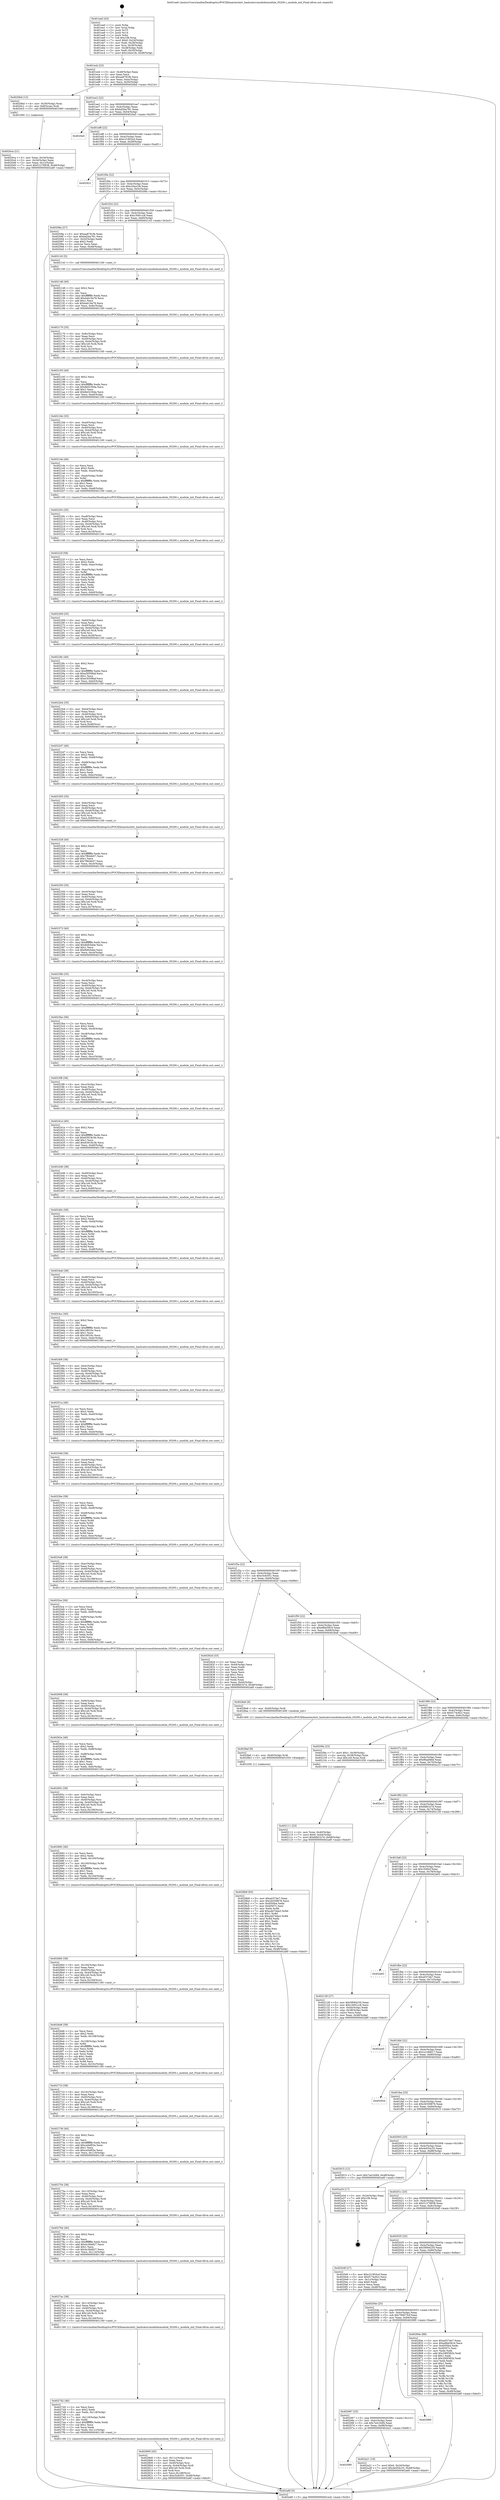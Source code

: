 digraph "0x401ea0" {
  label = "0x401ea0 (/mnt/c/Users/mathe/Desktop/tcc/POCII/binaries/extr_hashcatsrcmodulesmodule_05200.c_module_init_Final-ollvm.out::main(0))"
  labelloc = "t"
  node[shape=record]

  Entry [label="",width=0.3,height=0.3,shape=circle,fillcolor=black,style=filled]
  "0x401ecb" [label="{
     0x401ecb [23]\l
     | [instrs]\l
     &nbsp;&nbsp;0x401ecb \<+3\>: mov -0x48(%rbp),%eax\l
     &nbsp;&nbsp;0x401ece \<+2\>: mov %eax,%ecx\l
     &nbsp;&nbsp;0x401ed0 \<+6\>: sub $0xaa8781fb,%ecx\l
     &nbsp;&nbsp;0x401ed6 \<+3\>: mov %eax,-0x4c(%rbp)\l
     &nbsp;&nbsp;0x401ed9 \<+3\>: mov %ecx,-0x50(%rbp)\l
     &nbsp;&nbsp;0x401edc \<+6\>: je 00000000004020bd \<main+0x21d\>\l
  }"]
  "0x4020bd" [label="{
     0x4020bd [13]\l
     | [instrs]\l
     &nbsp;&nbsp;0x4020bd \<+4\>: mov -0x30(%rbp),%rax\l
     &nbsp;&nbsp;0x4020c1 \<+4\>: mov 0x8(%rax),%rdi\l
     &nbsp;&nbsp;0x4020c5 \<+5\>: call 0000000000401060 \<atoi@plt\>\l
     | [calls]\l
     &nbsp;&nbsp;0x401060 \{1\} (unknown)\l
  }"]
  "0x401ee2" [label="{
     0x401ee2 [22]\l
     | [instrs]\l
     &nbsp;&nbsp;0x401ee2 \<+5\>: jmp 0000000000401ee7 \<main+0x47\>\l
     &nbsp;&nbsp;0x401ee7 \<+3\>: mov -0x4c(%rbp),%eax\l
     &nbsp;&nbsp;0x401eea \<+5\>: sub $0xbd2ba781,%eax\l
     &nbsp;&nbsp;0x401eef \<+3\>: mov %eax,-0x54(%rbp)\l
     &nbsp;&nbsp;0x401ef2 \<+6\>: je 00000000004020a5 \<main+0x205\>\l
  }"]
  Exit [label="",width=0.3,height=0.3,shape=circle,fillcolor=black,style=filled,peripheries=2]
  "0x4020a5" [label="{
     0x4020a5\l
  }", style=dashed]
  "0x401ef8" [label="{
     0x401ef8 [22]\l
     | [instrs]\l
     &nbsp;&nbsp;0x401ef8 \<+5\>: jmp 0000000000401efd \<main+0x5d\>\l
     &nbsp;&nbsp;0x401efd \<+3\>: mov -0x4c(%rbp),%eax\l
     &nbsp;&nbsp;0x401f00 \<+5\>: sub $0xc21903cd,%eax\l
     &nbsp;&nbsp;0x401f05 \<+3\>: mov %eax,-0x58(%rbp)\l
     &nbsp;&nbsp;0x401f08 \<+6\>: je 0000000000402921 \<main+0xa81\>\l
  }"]
  "0x402080" [label="{
     0x402080\l
  }", style=dashed]
  "0x402921" [label="{
     0x402921\l
  }", style=dashed]
  "0x401f0e" [label="{
     0x401f0e [22]\l
     | [instrs]\l
     &nbsp;&nbsp;0x401f0e \<+5\>: jmp 0000000000401f13 \<main+0x73\>\l
     &nbsp;&nbsp;0x401f13 \<+3\>: mov -0x4c(%rbp),%eax\l
     &nbsp;&nbsp;0x401f16 \<+5\>: sub $0xc2dce1fe,%eax\l
     &nbsp;&nbsp;0x401f1b \<+3\>: mov %eax,-0x5c(%rbp)\l
     &nbsp;&nbsp;0x401f1e \<+6\>: je 000000000040208a \<main+0x1ea\>\l
  }"]
  "0x402a21" [label="{
     0x402a21 [19]\l
     | [instrs]\l
     &nbsp;&nbsp;0x402a21 \<+7\>: movl $0x0,-0x24(%rbp)\l
     &nbsp;&nbsp;0x402a28 \<+7\>: movl $0x4e054c33,-0x48(%rbp)\l
     &nbsp;&nbsp;0x402a2f \<+5\>: jmp 0000000000402a6f \<main+0xbcf\>\l
  }"]
  "0x40208a" [label="{
     0x40208a [27]\l
     | [instrs]\l
     &nbsp;&nbsp;0x40208a \<+5\>: mov $0xaa8781fb,%eax\l
     &nbsp;&nbsp;0x40208f \<+5\>: mov $0xbd2ba781,%ecx\l
     &nbsp;&nbsp;0x402094 \<+3\>: mov -0x20(%rbp),%edx\l
     &nbsp;&nbsp;0x402097 \<+3\>: cmp $0x2,%edx\l
     &nbsp;&nbsp;0x40209a \<+3\>: cmovne %ecx,%eax\l
     &nbsp;&nbsp;0x40209d \<+3\>: mov %eax,-0x48(%rbp)\l
     &nbsp;&nbsp;0x4020a0 \<+5\>: jmp 0000000000402a6f \<main+0xbcf\>\l
  }"]
  "0x401f24" [label="{
     0x401f24 [22]\l
     | [instrs]\l
     &nbsp;&nbsp;0x401f24 \<+5\>: jmp 0000000000401f29 \<main+0x89\>\l
     &nbsp;&nbsp;0x401f29 \<+3\>: mov -0x4c(%rbp),%eax\l
     &nbsp;&nbsp;0x401f2c \<+5\>: sub $0xc3091cc8,%eax\l
     &nbsp;&nbsp;0x401f31 \<+3\>: mov %eax,-0x60(%rbp)\l
     &nbsp;&nbsp;0x401f34 \<+6\>: je 0000000000402143 \<main+0x2a3\>\l
  }"]
  "0x402a6f" [label="{
     0x402a6f [5]\l
     | [instrs]\l
     &nbsp;&nbsp;0x402a6f \<+5\>: jmp 0000000000401ecb \<main+0x2b\>\l
  }"]
  "0x401ea0" [label="{
     0x401ea0 [43]\l
     | [instrs]\l
     &nbsp;&nbsp;0x401ea0 \<+1\>: push %rbp\l
     &nbsp;&nbsp;0x401ea1 \<+3\>: mov %rsp,%rbp\l
     &nbsp;&nbsp;0x401ea4 \<+2\>: push %r15\l
     &nbsp;&nbsp;0x401ea6 \<+2\>: push %r14\l
     &nbsp;&nbsp;0x401ea8 \<+1\>: push %rbx\l
     &nbsp;&nbsp;0x401ea9 \<+7\>: sub $0x108,%rsp\l
     &nbsp;&nbsp;0x401eb0 \<+7\>: movl $0x0,-0x24(%rbp)\l
     &nbsp;&nbsp;0x401eb7 \<+3\>: mov %edi,-0x28(%rbp)\l
     &nbsp;&nbsp;0x401eba \<+4\>: mov %rsi,-0x30(%rbp)\l
     &nbsp;&nbsp;0x401ebe \<+3\>: mov -0x28(%rbp),%edi\l
     &nbsp;&nbsp;0x401ec1 \<+3\>: mov %edi,-0x20(%rbp)\l
     &nbsp;&nbsp;0x401ec4 \<+7\>: movl $0xc2dce1fe,-0x48(%rbp)\l
  }"]
  "0x4020ca" [label="{
     0x4020ca [21]\l
     | [instrs]\l
     &nbsp;&nbsp;0x4020ca \<+3\>: mov %eax,-0x34(%rbp)\l
     &nbsp;&nbsp;0x4020cd \<+3\>: mov -0x34(%rbp),%eax\l
     &nbsp;&nbsp;0x4020d0 \<+3\>: mov %eax,-0x1c(%rbp)\l
     &nbsp;&nbsp;0x4020d3 \<+7\>: movl $0x51278938,-0x48(%rbp)\l
     &nbsp;&nbsp;0x4020da \<+5\>: jmp 0000000000402a6f \<main+0xbcf\>\l
  }"]
  "0x402067" [label="{
     0x402067 [25]\l
     | [instrs]\l
     &nbsp;&nbsp;0x402067 \<+5\>: jmp 000000000040206c \<main+0x1cc\>\l
     &nbsp;&nbsp;0x40206c \<+3\>: mov -0x4c(%rbp),%eax\l
     &nbsp;&nbsp;0x40206f \<+5\>: sub $0x7a4164f4,%eax\l
     &nbsp;&nbsp;0x402074 \<+6\>: mov %eax,-0x98(%rbp)\l
     &nbsp;&nbsp;0x40207a \<+6\>: je 0000000000402a21 \<main+0xb81\>\l
  }"]
  "0x402143" [label="{
     0x402143 [5]\l
     | [instrs]\l
     &nbsp;&nbsp;0x402143 \<+5\>: call 0000000000401160 \<next_i\>\l
     | [calls]\l
     &nbsp;&nbsp;0x401160 \{1\} (/mnt/c/Users/mathe/Desktop/tcc/POCII/binaries/extr_hashcatsrcmodulesmodule_05200.c_module_init_Final-ollvm.out::next_i)\l
  }"]
  "0x401f3a" [label="{
     0x401f3a [22]\l
     | [instrs]\l
     &nbsp;&nbsp;0x401f3a \<+5\>: jmp 0000000000401f3f \<main+0x9f\>\l
     &nbsp;&nbsp;0x401f3f \<+3\>: mov -0x4c(%rbp),%eax\l
     &nbsp;&nbsp;0x401f42 \<+5\>: sub $0xc5cfc051,%eax\l
     &nbsp;&nbsp;0x401f47 \<+3\>: mov %eax,-0x64(%rbp)\l
     &nbsp;&nbsp;0x401f4a \<+6\>: je 000000000040282d \<main+0x98d\>\l
  }"]
  "0x402980" [label="{
     0x402980\l
  }", style=dashed]
  "0x40282d" [label="{
     0x40282d [33]\l
     | [instrs]\l
     &nbsp;&nbsp;0x40282d \<+2\>: xor %eax,%eax\l
     &nbsp;&nbsp;0x40282f \<+3\>: mov -0x44(%rbp),%ecx\l
     &nbsp;&nbsp;0x402832 \<+2\>: mov %eax,%edx\l
     &nbsp;&nbsp;0x402834 \<+2\>: sub %ecx,%edx\l
     &nbsp;&nbsp;0x402836 \<+2\>: mov %eax,%ecx\l
     &nbsp;&nbsp;0x402838 \<+3\>: sub $0x1,%ecx\l
     &nbsp;&nbsp;0x40283b \<+2\>: add %ecx,%edx\l
     &nbsp;&nbsp;0x40283d \<+2\>: sub %edx,%eax\l
     &nbsp;&nbsp;0x40283f \<+3\>: mov %eax,-0x44(%rbp)\l
     &nbsp;&nbsp;0x402842 \<+7\>: movl $0xfdfd1b7d,-0x48(%rbp)\l
     &nbsp;&nbsp;0x402849 \<+5\>: jmp 0000000000402a6f \<main+0xbcf\>\l
  }"]
  "0x401f50" [label="{
     0x401f50 [22]\l
     | [instrs]\l
     &nbsp;&nbsp;0x401f50 \<+5\>: jmp 0000000000401f55 \<main+0xb5\>\l
     &nbsp;&nbsp;0x401f55 \<+3\>: mov -0x4c(%rbp),%eax\l
     &nbsp;&nbsp;0x401f58 \<+5\>: sub $0xe8bb5816,%eax\l
     &nbsp;&nbsp;0x401f5d \<+3\>: mov %eax,-0x68(%rbp)\l
     &nbsp;&nbsp;0x401f60 \<+6\>: je 00000000004028a6 \<main+0xa06\>\l
  }"]
  "0x4028b8" [label="{
     0x4028b8 [93]\l
     | [instrs]\l
     &nbsp;&nbsp;0x4028b8 \<+5\>: mov $0xa037de7,%eax\l
     &nbsp;&nbsp;0x4028bd \<+5\>: mov $0x26359876,%ecx\l
     &nbsp;&nbsp;0x4028c2 \<+7\>: mov 0x4050b4,%edx\l
     &nbsp;&nbsp;0x4028c9 \<+7\>: mov 0x40507c,%esi\l
     &nbsp;&nbsp;0x4028d0 \<+3\>: mov %edx,%r8d\l
     &nbsp;&nbsp;0x4028d3 \<+7\>: add $0xa4d74da3,%r8d\l
     &nbsp;&nbsp;0x4028da \<+4\>: sub $0x1,%r8d\l
     &nbsp;&nbsp;0x4028de \<+7\>: sub $0xa4d74da3,%r8d\l
     &nbsp;&nbsp;0x4028e5 \<+4\>: imul %r8d,%edx\l
     &nbsp;&nbsp;0x4028e9 \<+3\>: and $0x1,%edx\l
     &nbsp;&nbsp;0x4028ec \<+3\>: cmp $0x0,%edx\l
     &nbsp;&nbsp;0x4028ef \<+4\>: sete %r9b\l
     &nbsp;&nbsp;0x4028f3 \<+3\>: cmp $0xa,%esi\l
     &nbsp;&nbsp;0x4028f6 \<+4\>: setl %r10b\l
     &nbsp;&nbsp;0x4028fa \<+3\>: mov %r9b,%r11b\l
     &nbsp;&nbsp;0x4028fd \<+3\>: and %r10b,%r11b\l
     &nbsp;&nbsp;0x402900 \<+3\>: xor %r10b,%r9b\l
     &nbsp;&nbsp;0x402903 \<+3\>: or %r9b,%r11b\l
     &nbsp;&nbsp;0x402906 \<+4\>: test $0x1,%r11b\l
     &nbsp;&nbsp;0x40290a \<+3\>: cmovne %ecx,%eax\l
     &nbsp;&nbsp;0x40290d \<+3\>: mov %eax,-0x48(%rbp)\l
     &nbsp;&nbsp;0x402910 \<+5\>: jmp 0000000000402a6f \<main+0xbcf\>\l
  }"]
  "0x4028a6" [label="{
     0x4028a6 [9]\l
     | [instrs]\l
     &nbsp;&nbsp;0x4028a6 \<+4\>: mov -0x40(%rbp),%rdi\l
     &nbsp;&nbsp;0x4028aa \<+5\>: call 0000000000401400 \<module_init\>\l
     | [calls]\l
     &nbsp;&nbsp;0x401400 \{1\} (/mnt/c/Users/mathe/Desktop/tcc/POCII/binaries/extr_hashcatsrcmodulesmodule_05200.c_module_init_Final-ollvm.out::module_init)\l
  }"]
  "0x401f66" [label="{
     0x401f66 [22]\l
     | [instrs]\l
     &nbsp;&nbsp;0x401f66 \<+5\>: jmp 0000000000401f6b \<main+0xcb\>\l
     &nbsp;&nbsp;0x401f6b \<+3\>: mov -0x4c(%rbp),%eax\l
     &nbsp;&nbsp;0x401f6e \<+5\>: sub $0xf174c82c,%eax\l
     &nbsp;&nbsp;0x401f73 \<+3\>: mov %eax,-0x6c(%rbp)\l
     &nbsp;&nbsp;0x401f76 \<+6\>: je 00000000004020fa \<main+0x25a\>\l
  }"]
  "0x4028af" [label="{
     0x4028af [9]\l
     | [instrs]\l
     &nbsp;&nbsp;0x4028af \<+4\>: mov -0x40(%rbp),%rdi\l
     &nbsp;&nbsp;0x4028b3 \<+5\>: call 0000000000401030 \<free@plt\>\l
     | [calls]\l
     &nbsp;&nbsp;0x401030 \{1\} (unknown)\l
  }"]
  "0x4020fa" [label="{
     0x4020fa [23]\l
     | [instrs]\l
     &nbsp;&nbsp;0x4020fa \<+7\>: movl $0x1,-0x38(%rbp)\l
     &nbsp;&nbsp;0x402101 \<+4\>: movslq -0x38(%rbp),%rax\l
     &nbsp;&nbsp;0x402105 \<+7\>: imul $0x1e0,%rax,%rdi\l
     &nbsp;&nbsp;0x40210c \<+5\>: call 0000000000401050 \<malloc@plt\>\l
     | [calls]\l
     &nbsp;&nbsp;0x401050 \{1\} (unknown)\l
  }"]
  "0x401f7c" [label="{
     0x401f7c [22]\l
     | [instrs]\l
     &nbsp;&nbsp;0x401f7c \<+5\>: jmp 0000000000401f81 \<main+0xe1\>\l
     &nbsp;&nbsp;0x401f81 \<+3\>: mov -0x4c(%rbp),%eax\l
     &nbsp;&nbsp;0x401f84 \<+5\>: sub $0xf8aaf46d,%eax\l
     &nbsp;&nbsp;0x401f89 \<+3\>: mov %eax,-0x70(%rbp)\l
     &nbsp;&nbsp;0x401f8c \<+6\>: je 0000000000402a15 \<main+0xb75\>\l
  }"]
  "0x40204e" [label="{
     0x40204e [25]\l
     | [instrs]\l
     &nbsp;&nbsp;0x40204e \<+5\>: jmp 0000000000402053 \<main+0x1b3\>\l
     &nbsp;&nbsp;0x402053 \<+3\>: mov -0x4c(%rbp),%eax\l
     &nbsp;&nbsp;0x402056 \<+5\>: sub $0x79d973cf,%eax\l
     &nbsp;&nbsp;0x40205b \<+6\>: mov %eax,-0x94(%rbp)\l
     &nbsp;&nbsp;0x402061 \<+6\>: je 0000000000402980 \<main+0xae0\>\l
  }"]
  "0x402a15" [label="{
     0x402a15\l
  }", style=dashed]
  "0x401f92" [label="{
     0x401f92 [22]\l
     | [instrs]\l
     &nbsp;&nbsp;0x401f92 \<+5\>: jmp 0000000000401f97 \<main+0xf7\>\l
     &nbsp;&nbsp;0x401f97 \<+3\>: mov -0x4c(%rbp),%eax\l
     &nbsp;&nbsp;0x401f9a \<+5\>: sub $0xfdfd1b7d,%eax\l
     &nbsp;&nbsp;0x401f9f \<+3\>: mov %eax,-0x74(%rbp)\l
     &nbsp;&nbsp;0x401fa2 \<+6\>: je 0000000000402128 \<main+0x288\>\l
  }"]
  "0x40284e" [label="{
     0x40284e [88]\l
     | [instrs]\l
     &nbsp;&nbsp;0x40284e \<+5\>: mov $0xa037de7,%eax\l
     &nbsp;&nbsp;0x402853 \<+5\>: mov $0xe8bb5816,%ecx\l
     &nbsp;&nbsp;0x402858 \<+7\>: mov 0x4050b4,%edx\l
     &nbsp;&nbsp;0x40285f \<+7\>: mov 0x40507c,%esi\l
     &nbsp;&nbsp;0x402866 \<+2\>: mov %edx,%edi\l
     &nbsp;&nbsp;0x402868 \<+6\>: add $0x290f382b,%edi\l
     &nbsp;&nbsp;0x40286e \<+3\>: sub $0x1,%edi\l
     &nbsp;&nbsp;0x402871 \<+6\>: sub $0x290f382b,%edi\l
     &nbsp;&nbsp;0x402877 \<+3\>: imul %edi,%edx\l
     &nbsp;&nbsp;0x40287a \<+3\>: and $0x1,%edx\l
     &nbsp;&nbsp;0x40287d \<+3\>: cmp $0x0,%edx\l
     &nbsp;&nbsp;0x402880 \<+4\>: sete %r8b\l
     &nbsp;&nbsp;0x402884 \<+3\>: cmp $0xa,%esi\l
     &nbsp;&nbsp;0x402887 \<+4\>: setl %r9b\l
     &nbsp;&nbsp;0x40288b \<+3\>: mov %r8b,%r10b\l
     &nbsp;&nbsp;0x40288e \<+3\>: and %r9b,%r10b\l
     &nbsp;&nbsp;0x402891 \<+3\>: xor %r9b,%r8b\l
     &nbsp;&nbsp;0x402894 \<+3\>: or %r8b,%r10b\l
     &nbsp;&nbsp;0x402897 \<+4\>: test $0x1,%r10b\l
     &nbsp;&nbsp;0x40289b \<+3\>: cmovne %ecx,%eax\l
     &nbsp;&nbsp;0x40289e \<+3\>: mov %eax,-0x48(%rbp)\l
     &nbsp;&nbsp;0x4028a1 \<+5\>: jmp 0000000000402a6f \<main+0xbcf\>\l
  }"]
  "0x402128" [label="{
     0x402128 [27]\l
     | [instrs]\l
     &nbsp;&nbsp;0x402128 \<+5\>: mov $0x5f094230,%eax\l
     &nbsp;&nbsp;0x40212d \<+5\>: mov $0xc3091cc8,%ecx\l
     &nbsp;&nbsp;0x402132 \<+3\>: mov -0x44(%rbp),%edx\l
     &nbsp;&nbsp;0x402135 \<+3\>: cmp -0x38(%rbp),%edx\l
     &nbsp;&nbsp;0x402138 \<+3\>: cmovl %ecx,%eax\l
     &nbsp;&nbsp;0x40213b \<+3\>: mov %eax,-0x48(%rbp)\l
     &nbsp;&nbsp;0x40213e \<+5\>: jmp 0000000000402a6f \<main+0xbcf\>\l
  }"]
  "0x401fa8" [label="{
     0x401fa8 [22]\l
     | [instrs]\l
     &nbsp;&nbsp;0x401fa8 \<+5\>: jmp 0000000000401fad \<main+0x10d\>\l
     &nbsp;&nbsp;0x401fad \<+3\>: mov -0x4c(%rbp),%eax\l
     &nbsp;&nbsp;0x401fb0 \<+5\>: sub $0x1949cf,%eax\l
     &nbsp;&nbsp;0x401fb5 \<+3\>: mov %eax,-0x78(%rbp)\l
     &nbsp;&nbsp;0x401fb8 \<+6\>: je 0000000000402a63 \<main+0xbc3\>\l
  }"]
  "0x402800" [label="{
     0x402800 [45]\l
     | [instrs]\l
     &nbsp;&nbsp;0x402800 \<+6\>: mov -0x11c(%rbp),%ecx\l
     &nbsp;&nbsp;0x402806 \<+3\>: imul %eax,%ecx\l
     &nbsp;&nbsp;0x402809 \<+4\>: mov -0x40(%rbp),%rsi\l
     &nbsp;&nbsp;0x40280d \<+4\>: movslq -0x44(%rbp),%rdi\l
     &nbsp;&nbsp;0x402811 \<+7\>: imul $0x1e0,%rdi,%rdi\l
     &nbsp;&nbsp;0x402818 \<+3\>: add %rdi,%rsi\l
     &nbsp;&nbsp;0x40281b \<+6\>: mov %ecx,0x1d8(%rsi)\l
     &nbsp;&nbsp;0x402821 \<+7\>: movl $0xc5cfc051,-0x48(%rbp)\l
     &nbsp;&nbsp;0x402828 \<+5\>: jmp 0000000000402a6f \<main+0xbcf\>\l
  }"]
  "0x402a63" [label="{
     0x402a63\l
  }", style=dashed]
  "0x401fbe" [label="{
     0x401fbe [22]\l
     | [instrs]\l
     &nbsp;&nbsp;0x401fbe \<+5\>: jmp 0000000000401fc3 \<main+0x123\>\l
     &nbsp;&nbsp;0x401fc3 \<+3\>: mov -0x4c(%rbp),%eax\l
     &nbsp;&nbsp;0x401fc6 \<+5\>: sub $0xa037de7,%eax\l
     &nbsp;&nbsp;0x401fcb \<+3\>: mov %eax,-0x7c(%rbp)\l
     &nbsp;&nbsp;0x401fce \<+6\>: je 0000000000402a45 \<main+0xba5\>\l
  }"]
  "0x4027d2" [label="{
     0x4027d2 [46]\l
     | [instrs]\l
     &nbsp;&nbsp;0x4027d2 \<+2\>: xor %ecx,%ecx\l
     &nbsp;&nbsp;0x4027d4 \<+5\>: mov $0x2,%edx\l
     &nbsp;&nbsp;0x4027d9 \<+6\>: mov %edx,-0x118(%rbp)\l
     &nbsp;&nbsp;0x4027df \<+1\>: cltd\l
     &nbsp;&nbsp;0x4027e0 \<+7\>: mov -0x118(%rbp),%r8d\l
     &nbsp;&nbsp;0x4027e7 \<+3\>: idiv %r8d\l
     &nbsp;&nbsp;0x4027ea \<+6\>: imul $0xfffffffe,%edx,%edx\l
     &nbsp;&nbsp;0x4027f0 \<+3\>: sub $0x1,%ecx\l
     &nbsp;&nbsp;0x4027f3 \<+2\>: sub %ecx,%edx\l
     &nbsp;&nbsp;0x4027f5 \<+6\>: mov %edx,-0x11c(%rbp)\l
     &nbsp;&nbsp;0x4027fb \<+5\>: call 0000000000401160 \<next_i\>\l
     | [calls]\l
     &nbsp;&nbsp;0x401160 \{1\} (/mnt/c/Users/mathe/Desktop/tcc/POCII/binaries/extr_hashcatsrcmodulesmodule_05200.c_module_init_Final-ollvm.out::next_i)\l
  }"]
  "0x402a45" [label="{
     0x402a45\l
  }", style=dashed]
  "0x401fd4" [label="{
     0x401fd4 [22]\l
     | [instrs]\l
     &nbsp;&nbsp;0x401fd4 \<+5\>: jmp 0000000000401fd9 \<main+0x139\>\l
     &nbsp;&nbsp;0x401fd9 \<+3\>: mov -0x4c(%rbp),%eax\l
     &nbsp;&nbsp;0x401fdc \<+5\>: sub $0x1e18d617,%eax\l
     &nbsp;&nbsp;0x401fe1 \<+3\>: mov %eax,-0x80(%rbp)\l
     &nbsp;&nbsp;0x401fe4 \<+6\>: je 000000000040292d \<main+0xa8d\>\l
  }"]
  "0x4027ac" [label="{
     0x4027ac [38]\l
     | [instrs]\l
     &nbsp;&nbsp;0x4027ac \<+6\>: mov -0x114(%rbp),%ecx\l
     &nbsp;&nbsp;0x4027b2 \<+3\>: imul %eax,%ecx\l
     &nbsp;&nbsp;0x4027b5 \<+4\>: mov -0x40(%rbp),%rsi\l
     &nbsp;&nbsp;0x4027b9 \<+4\>: movslq -0x44(%rbp),%rdi\l
     &nbsp;&nbsp;0x4027bd \<+7\>: imul $0x1e0,%rdi,%rdi\l
     &nbsp;&nbsp;0x4027c4 \<+3\>: add %rdi,%rsi\l
     &nbsp;&nbsp;0x4027c7 \<+6\>: mov %ecx,0x1d4(%rsi)\l
     &nbsp;&nbsp;0x4027cd \<+5\>: call 0000000000401160 \<next_i\>\l
     | [calls]\l
     &nbsp;&nbsp;0x401160 \{1\} (/mnt/c/Users/mathe/Desktop/tcc/POCII/binaries/extr_hashcatsrcmodulesmodule_05200.c_module_init_Final-ollvm.out::next_i)\l
  }"]
  "0x40292d" [label="{
     0x40292d\l
  }", style=dashed]
  "0x401fea" [label="{
     0x401fea [25]\l
     | [instrs]\l
     &nbsp;&nbsp;0x401fea \<+5\>: jmp 0000000000401fef \<main+0x14f\>\l
     &nbsp;&nbsp;0x401fef \<+3\>: mov -0x4c(%rbp),%eax\l
     &nbsp;&nbsp;0x401ff2 \<+5\>: sub $0x26359876,%eax\l
     &nbsp;&nbsp;0x401ff7 \<+6\>: mov %eax,-0x84(%rbp)\l
     &nbsp;&nbsp;0x401ffd \<+6\>: je 0000000000402915 \<main+0xa75\>\l
  }"]
  "0x402784" [label="{
     0x402784 [40]\l
     | [instrs]\l
     &nbsp;&nbsp;0x402784 \<+5\>: mov $0x2,%ecx\l
     &nbsp;&nbsp;0x402789 \<+1\>: cltd\l
     &nbsp;&nbsp;0x40278a \<+2\>: idiv %ecx\l
     &nbsp;&nbsp;0x40278c \<+6\>: imul $0xfffffffe,%edx,%ecx\l
     &nbsp;&nbsp;0x402792 \<+6\>: add $0x4c3bb827,%ecx\l
     &nbsp;&nbsp;0x402798 \<+3\>: add $0x1,%ecx\l
     &nbsp;&nbsp;0x40279b \<+6\>: sub $0x4c3bb827,%ecx\l
     &nbsp;&nbsp;0x4027a1 \<+6\>: mov %ecx,-0x114(%rbp)\l
     &nbsp;&nbsp;0x4027a7 \<+5\>: call 0000000000401160 \<next_i\>\l
     | [calls]\l
     &nbsp;&nbsp;0x401160 \{1\} (/mnt/c/Users/mathe/Desktop/tcc/POCII/binaries/extr_hashcatsrcmodulesmodule_05200.c_module_init_Final-ollvm.out::next_i)\l
  }"]
  "0x402915" [label="{
     0x402915 [12]\l
     | [instrs]\l
     &nbsp;&nbsp;0x402915 \<+7\>: movl $0x7a4164f4,-0x48(%rbp)\l
     &nbsp;&nbsp;0x40291c \<+5\>: jmp 0000000000402a6f \<main+0xbcf\>\l
  }"]
  "0x402003" [label="{
     0x402003 [25]\l
     | [instrs]\l
     &nbsp;&nbsp;0x402003 \<+5\>: jmp 0000000000402008 \<main+0x168\>\l
     &nbsp;&nbsp;0x402008 \<+3\>: mov -0x4c(%rbp),%eax\l
     &nbsp;&nbsp;0x40200b \<+5\>: sub $0x4e054c33,%eax\l
     &nbsp;&nbsp;0x402010 \<+6\>: mov %eax,-0x88(%rbp)\l
     &nbsp;&nbsp;0x402016 \<+6\>: je 0000000000402a34 \<main+0xb94\>\l
  }"]
  "0x40275e" [label="{
     0x40275e [38]\l
     | [instrs]\l
     &nbsp;&nbsp;0x40275e \<+6\>: mov -0x110(%rbp),%ecx\l
     &nbsp;&nbsp;0x402764 \<+3\>: imul %eax,%ecx\l
     &nbsp;&nbsp;0x402767 \<+4\>: mov -0x40(%rbp),%rsi\l
     &nbsp;&nbsp;0x40276b \<+4\>: movslq -0x44(%rbp),%rdi\l
     &nbsp;&nbsp;0x40276f \<+7\>: imul $0x1e0,%rdi,%rdi\l
     &nbsp;&nbsp;0x402776 \<+3\>: add %rdi,%rsi\l
     &nbsp;&nbsp;0x402779 \<+6\>: mov %ecx,0x1d0(%rsi)\l
     &nbsp;&nbsp;0x40277f \<+5\>: call 0000000000401160 \<next_i\>\l
     | [calls]\l
     &nbsp;&nbsp;0x401160 \{1\} (/mnt/c/Users/mathe/Desktop/tcc/POCII/binaries/extr_hashcatsrcmodulesmodule_05200.c_module_init_Final-ollvm.out::next_i)\l
  }"]
  "0x402a34" [label="{
     0x402a34 [17]\l
     | [instrs]\l
     &nbsp;&nbsp;0x402a34 \<+3\>: mov -0x24(%rbp),%eax\l
     &nbsp;&nbsp;0x402a37 \<+7\>: add $0x108,%rsp\l
     &nbsp;&nbsp;0x402a3e \<+1\>: pop %rbx\l
     &nbsp;&nbsp;0x402a3f \<+2\>: pop %r14\l
     &nbsp;&nbsp;0x402a41 \<+2\>: pop %r15\l
     &nbsp;&nbsp;0x402a43 \<+1\>: pop %rbp\l
     &nbsp;&nbsp;0x402a44 \<+1\>: ret\l
  }"]
  "0x40201c" [label="{
     0x40201c [25]\l
     | [instrs]\l
     &nbsp;&nbsp;0x40201c \<+5\>: jmp 0000000000402021 \<main+0x181\>\l
     &nbsp;&nbsp;0x402021 \<+3\>: mov -0x4c(%rbp),%eax\l
     &nbsp;&nbsp;0x402024 \<+5\>: sub $0x51278938,%eax\l
     &nbsp;&nbsp;0x402029 \<+6\>: mov %eax,-0x8c(%rbp)\l
     &nbsp;&nbsp;0x40202f \<+6\>: je 00000000004020df \<main+0x23f\>\l
  }"]
  "0x402736" [label="{
     0x402736 [40]\l
     | [instrs]\l
     &nbsp;&nbsp;0x402736 \<+5\>: mov $0x2,%ecx\l
     &nbsp;&nbsp;0x40273b \<+1\>: cltd\l
     &nbsp;&nbsp;0x40273c \<+2\>: idiv %ecx\l
     &nbsp;&nbsp;0x40273e \<+6\>: imul $0xfffffffe,%edx,%ecx\l
     &nbsp;&nbsp;0x402744 \<+6\>: add $0xca5ef02e,%ecx\l
     &nbsp;&nbsp;0x40274a \<+3\>: add $0x1,%ecx\l
     &nbsp;&nbsp;0x40274d \<+6\>: sub $0xca5ef02e,%ecx\l
     &nbsp;&nbsp;0x402753 \<+6\>: mov %ecx,-0x110(%rbp)\l
     &nbsp;&nbsp;0x402759 \<+5\>: call 0000000000401160 \<next_i\>\l
     | [calls]\l
     &nbsp;&nbsp;0x401160 \{1\} (/mnt/c/Users/mathe/Desktop/tcc/POCII/binaries/extr_hashcatsrcmodulesmodule_05200.c_module_init_Final-ollvm.out::next_i)\l
  }"]
  "0x4020df" [label="{
     0x4020df [27]\l
     | [instrs]\l
     &nbsp;&nbsp;0x4020df \<+5\>: mov $0xc21903cd,%eax\l
     &nbsp;&nbsp;0x4020e4 \<+5\>: mov $0xf174c82c,%ecx\l
     &nbsp;&nbsp;0x4020e9 \<+3\>: mov -0x1c(%rbp),%edx\l
     &nbsp;&nbsp;0x4020ec \<+3\>: cmp $0x0,%edx\l
     &nbsp;&nbsp;0x4020ef \<+3\>: cmove %ecx,%eax\l
     &nbsp;&nbsp;0x4020f2 \<+3\>: mov %eax,-0x48(%rbp)\l
     &nbsp;&nbsp;0x4020f5 \<+5\>: jmp 0000000000402a6f \<main+0xbcf\>\l
  }"]
  "0x402035" [label="{
     0x402035 [25]\l
     | [instrs]\l
     &nbsp;&nbsp;0x402035 \<+5\>: jmp 000000000040203a \<main+0x19a\>\l
     &nbsp;&nbsp;0x40203a \<+3\>: mov -0x4c(%rbp),%eax\l
     &nbsp;&nbsp;0x40203d \<+5\>: sub $0x5f094230,%eax\l
     &nbsp;&nbsp;0x402042 \<+6\>: mov %eax,-0x90(%rbp)\l
     &nbsp;&nbsp;0x402048 \<+6\>: je 000000000040284e \<main+0x9ae\>\l
  }"]
  "0x402111" [label="{
     0x402111 [23]\l
     | [instrs]\l
     &nbsp;&nbsp;0x402111 \<+4\>: mov %rax,-0x40(%rbp)\l
     &nbsp;&nbsp;0x402115 \<+7\>: movl $0x0,-0x44(%rbp)\l
     &nbsp;&nbsp;0x40211c \<+7\>: movl $0xfdfd1b7d,-0x48(%rbp)\l
     &nbsp;&nbsp;0x402123 \<+5\>: jmp 0000000000402a6f \<main+0xbcf\>\l
  }"]
  "0x402148" [label="{
     0x402148 [40]\l
     | [instrs]\l
     &nbsp;&nbsp;0x402148 \<+5\>: mov $0x2,%ecx\l
     &nbsp;&nbsp;0x40214d \<+1\>: cltd\l
     &nbsp;&nbsp;0x40214e \<+2\>: idiv %ecx\l
     &nbsp;&nbsp;0x402150 \<+6\>: imul $0xfffffffe,%edx,%ecx\l
     &nbsp;&nbsp;0x402156 \<+6\>: add $0x4ab19a78,%ecx\l
     &nbsp;&nbsp;0x40215c \<+3\>: add $0x1,%ecx\l
     &nbsp;&nbsp;0x40215f \<+6\>: sub $0x4ab19a78,%ecx\l
     &nbsp;&nbsp;0x402165 \<+6\>: mov %ecx,-0x9c(%rbp)\l
     &nbsp;&nbsp;0x40216b \<+5\>: call 0000000000401160 \<next_i\>\l
     | [calls]\l
     &nbsp;&nbsp;0x401160 \{1\} (/mnt/c/Users/mathe/Desktop/tcc/POCII/binaries/extr_hashcatsrcmodulesmodule_05200.c_module_init_Final-ollvm.out::next_i)\l
  }"]
  "0x402170" [label="{
     0x402170 [35]\l
     | [instrs]\l
     &nbsp;&nbsp;0x402170 \<+6\>: mov -0x9c(%rbp),%ecx\l
     &nbsp;&nbsp;0x402176 \<+3\>: imul %eax,%ecx\l
     &nbsp;&nbsp;0x402179 \<+4\>: mov -0x40(%rbp),%rsi\l
     &nbsp;&nbsp;0x40217d \<+4\>: movslq -0x44(%rbp),%rdi\l
     &nbsp;&nbsp;0x402181 \<+7\>: imul $0x1e0,%rdi,%rdi\l
     &nbsp;&nbsp;0x402188 \<+3\>: add %rdi,%rsi\l
     &nbsp;&nbsp;0x40218b \<+3\>: mov %ecx,0x10(%rsi)\l
     &nbsp;&nbsp;0x40218e \<+5\>: call 0000000000401160 \<next_i\>\l
     | [calls]\l
     &nbsp;&nbsp;0x401160 \{1\} (/mnt/c/Users/mathe/Desktop/tcc/POCII/binaries/extr_hashcatsrcmodulesmodule_05200.c_module_init_Final-ollvm.out::next_i)\l
  }"]
  "0x402193" [label="{
     0x402193 [40]\l
     | [instrs]\l
     &nbsp;&nbsp;0x402193 \<+5\>: mov $0x2,%ecx\l
     &nbsp;&nbsp;0x402198 \<+1\>: cltd\l
     &nbsp;&nbsp;0x402199 \<+2\>: idiv %ecx\l
     &nbsp;&nbsp;0x40219b \<+6\>: imul $0xfffffffe,%edx,%ecx\l
     &nbsp;&nbsp;0x4021a1 \<+6\>: sub $0x8e0230da,%ecx\l
     &nbsp;&nbsp;0x4021a7 \<+3\>: add $0x1,%ecx\l
     &nbsp;&nbsp;0x4021aa \<+6\>: add $0x8e0230da,%ecx\l
     &nbsp;&nbsp;0x4021b0 \<+6\>: mov %ecx,-0xa0(%rbp)\l
     &nbsp;&nbsp;0x4021b6 \<+5\>: call 0000000000401160 \<next_i\>\l
     | [calls]\l
     &nbsp;&nbsp;0x401160 \{1\} (/mnt/c/Users/mathe/Desktop/tcc/POCII/binaries/extr_hashcatsrcmodulesmodule_05200.c_module_init_Final-ollvm.out::next_i)\l
  }"]
  "0x4021bb" [label="{
     0x4021bb [35]\l
     | [instrs]\l
     &nbsp;&nbsp;0x4021bb \<+6\>: mov -0xa0(%rbp),%ecx\l
     &nbsp;&nbsp;0x4021c1 \<+3\>: imul %eax,%ecx\l
     &nbsp;&nbsp;0x4021c4 \<+4\>: mov -0x40(%rbp),%rsi\l
     &nbsp;&nbsp;0x4021c8 \<+4\>: movslq -0x44(%rbp),%rdi\l
     &nbsp;&nbsp;0x4021cc \<+7\>: imul $0x1e0,%rdi,%rdi\l
     &nbsp;&nbsp;0x4021d3 \<+3\>: add %rdi,%rsi\l
     &nbsp;&nbsp;0x4021d6 \<+3\>: mov %ecx,0x14(%rsi)\l
     &nbsp;&nbsp;0x4021d9 \<+5\>: call 0000000000401160 \<next_i\>\l
     | [calls]\l
     &nbsp;&nbsp;0x401160 \{1\} (/mnt/c/Users/mathe/Desktop/tcc/POCII/binaries/extr_hashcatsrcmodulesmodule_05200.c_module_init_Final-ollvm.out::next_i)\l
  }"]
  "0x4021de" [label="{
     0x4021de [46]\l
     | [instrs]\l
     &nbsp;&nbsp;0x4021de \<+2\>: xor %ecx,%ecx\l
     &nbsp;&nbsp;0x4021e0 \<+5\>: mov $0x2,%edx\l
     &nbsp;&nbsp;0x4021e5 \<+6\>: mov %edx,-0xa4(%rbp)\l
     &nbsp;&nbsp;0x4021eb \<+1\>: cltd\l
     &nbsp;&nbsp;0x4021ec \<+7\>: mov -0xa4(%rbp),%r8d\l
     &nbsp;&nbsp;0x4021f3 \<+3\>: idiv %r8d\l
     &nbsp;&nbsp;0x4021f6 \<+6\>: imul $0xfffffffe,%edx,%edx\l
     &nbsp;&nbsp;0x4021fc \<+3\>: sub $0x1,%ecx\l
     &nbsp;&nbsp;0x4021ff \<+2\>: sub %ecx,%edx\l
     &nbsp;&nbsp;0x402201 \<+6\>: mov %edx,-0xa8(%rbp)\l
     &nbsp;&nbsp;0x402207 \<+5\>: call 0000000000401160 \<next_i\>\l
     | [calls]\l
     &nbsp;&nbsp;0x401160 \{1\} (/mnt/c/Users/mathe/Desktop/tcc/POCII/binaries/extr_hashcatsrcmodulesmodule_05200.c_module_init_Final-ollvm.out::next_i)\l
  }"]
  "0x40220c" [label="{
     0x40220c [35]\l
     | [instrs]\l
     &nbsp;&nbsp;0x40220c \<+6\>: mov -0xa8(%rbp),%ecx\l
     &nbsp;&nbsp;0x402212 \<+3\>: imul %eax,%ecx\l
     &nbsp;&nbsp;0x402215 \<+4\>: mov -0x40(%rbp),%rsi\l
     &nbsp;&nbsp;0x402219 \<+4\>: movslq -0x44(%rbp),%rdi\l
     &nbsp;&nbsp;0x40221d \<+7\>: imul $0x1e0,%rdi,%rdi\l
     &nbsp;&nbsp;0x402224 \<+3\>: add %rdi,%rsi\l
     &nbsp;&nbsp;0x402227 \<+3\>: mov %ecx,0x18(%rsi)\l
     &nbsp;&nbsp;0x40222a \<+5\>: call 0000000000401160 \<next_i\>\l
     | [calls]\l
     &nbsp;&nbsp;0x401160 \{1\} (/mnt/c/Users/mathe/Desktop/tcc/POCII/binaries/extr_hashcatsrcmodulesmodule_05200.c_module_init_Final-ollvm.out::next_i)\l
  }"]
  "0x40222f" [label="{
     0x40222f [58]\l
     | [instrs]\l
     &nbsp;&nbsp;0x40222f \<+2\>: xor %ecx,%ecx\l
     &nbsp;&nbsp;0x402231 \<+5\>: mov $0x2,%edx\l
     &nbsp;&nbsp;0x402236 \<+6\>: mov %edx,-0xac(%rbp)\l
     &nbsp;&nbsp;0x40223c \<+1\>: cltd\l
     &nbsp;&nbsp;0x40223d \<+7\>: mov -0xac(%rbp),%r8d\l
     &nbsp;&nbsp;0x402244 \<+3\>: idiv %r8d\l
     &nbsp;&nbsp;0x402247 \<+6\>: imul $0xfffffffe,%edx,%edx\l
     &nbsp;&nbsp;0x40224d \<+3\>: mov %ecx,%r9d\l
     &nbsp;&nbsp;0x402250 \<+3\>: sub %edx,%r9d\l
     &nbsp;&nbsp;0x402253 \<+2\>: mov %ecx,%edx\l
     &nbsp;&nbsp;0x402255 \<+3\>: sub $0x1,%edx\l
     &nbsp;&nbsp;0x402258 \<+3\>: add %edx,%r9d\l
     &nbsp;&nbsp;0x40225b \<+3\>: sub %r9d,%ecx\l
     &nbsp;&nbsp;0x40225e \<+6\>: mov %ecx,-0xb0(%rbp)\l
     &nbsp;&nbsp;0x402264 \<+5\>: call 0000000000401160 \<next_i\>\l
     | [calls]\l
     &nbsp;&nbsp;0x401160 \{1\} (/mnt/c/Users/mathe/Desktop/tcc/POCII/binaries/extr_hashcatsrcmodulesmodule_05200.c_module_init_Final-ollvm.out::next_i)\l
  }"]
  "0x402269" [label="{
     0x402269 [35]\l
     | [instrs]\l
     &nbsp;&nbsp;0x402269 \<+6\>: mov -0xb0(%rbp),%ecx\l
     &nbsp;&nbsp;0x40226f \<+3\>: imul %eax,%ecx\l
     &nbsp;&nbsp;0x402272 \<+4\>: mov -0x40(%rbp),%rsi\l
     &nbsp;&nbsp;0x402276 \<+4\>: movslq -0x44(%rbp),%rdi\l
     &nbsp;&nbsp;0x40227a \<+7\>: imul $0x1e0,%rdi,%rdi\l
     &nbsp;&nbsp;0x402281 \<+3\>: add %rdi,%rsi\l
     &nbsp;&nbsp;0x402284 \<+3\>: mov %ecx,0x28(%rsi)\l
     &nbsp;&nbsp;0x402287 \<+5\>: call 0000000000401160 \<next_i\>\l
     | [calls]\l
     &nbsp;&nbsp;0x401160 \{1\} (/mnt/c/Users/mathe/Desktop/tcc/POCII/binaries/extr_hashcatsrcmodulesmodule_05200.c_module_init_Final-ollvm.out::next_i)\l
  }"]
  "0x40228c" [label="{
     0x40228c [40]\l
     | [instrs]\l
     &nbsp;&nbsp;0x40228c \<+5\>: mov $0x2,%ecx\l
     &nbsp;&nbsp;0x402291 \<+1\>: cltd\l
     &nbsp;&nbsp;0x402292 \<+2\>: idiv %ecx\l
     &nbsp;&nbsp;0x402294 \<+6\>: imul $0xfffffffe,%edx,%ecx\l
     &nbsp;&nbsp;0x40229a \<+6\>: sub $0xe30598af,%ecx\l
     &nbsp;&nbsp;0x4022a0 \<+3\>: add $0x1,%ecx\l
     &nbsp;&nbsp;0x4022a3 \<+6\>: add $0xe30598af,%ecx\l
     &nbsp;&nbsp;0x4022a9 \<+6\>: mov %ecx,-0xb4(%rbp)\l
     &nbsp;&nbsp;0x4022af \<+5\>: call 0000000000401160 \<next_i\>\l
     | [calls]\l
     &nbsp;&nbsp;0x401160 \{1\} (/mnt/c/Users/mathe/Desktop/tcc/POCII/binaries/extr_hashcatsrcmodulesmodule_05200.c_module_init_Final-ollvm.out::next_i)\l
  }"]
  "0x4022b4" [label="{
     0x4022b4 [35]\l
     | [instrs]\l
     &nbsp;&nbsp;0x4022b4 \<+6\>: mov -0xb4(%rbp),%ecx\l
     &nbsp;&nbsp;0x4022ba \<+3\>: imul %eax,%ecx\l
     &nbsp;&nbsp;0x4022bd \<+4\>: mov -0x40(%rbp),%rsi\l
     &nbsp;&nbsp;0x4022c1 \<+4\>: movslq -0x44(%rbp),%rdi\l
     &nbsp;&nbsp;0x4022c5 \<+7\>: imul $0x1e0,%rdi,%rdi\l
     &nbsp;&nbsp;0x4022cc \<+3\>: add %rdi,%rsi\l
     &nbsp;&nbsp;0x4022cf \<+3\>: mov %ecx,0x48(%rsi)\l
     &nbsp;&nbsp;0x4022d2 \<+5\>: call 0000000000401160 \<next_i\>\l
     | [calls]\l
     &nbsp;&nbsp;0x401160 \{1\} (/mnt/c/Users/mathe/Desktop/tcc/POCII/binaries/extr_hashcatsrcmodulesmodule_05200.c_module_init_Final-ollvm.out::next_i)\l
  }"]
  "0x4022d7" [label="{
     0x4022d7 [46]\l
     | [instrs]\l
     &nbsp;&nbsp;0x4022d7 \<+2\>: xor %ecx,%ecx\l
     &nbsp;&nbsp;0x4022d9 \<+5\>: mov $0x2,%edx\l
     &nbsp;&nbsp;0x4022de \<+6\>: mov %edx,-0xb8(%rbp)\l
     &nbsp;&nbsp;0x4022e4 \<+1\>: cltd\l
     &nbsp;&nbsp;0x4022e5 \<+7\>: mov -0xb8(%rbp),%r8d\l
     &nbsp;&nbsp;0x4022ec \<+3\>: idiv %r8d\l
     &nbsp;&nbsp;0x4022ef \<+6\>: imul $0xfffffffe,%edx,%edx\l
     &nbsp;&nbsp;0x4022f5 \<+3\>: sub $0x1,%ecx\l
     &nbsp;&nbsp;0x4022f8 \<+2\>: sub %ecx,%edx\l
     &nbsp;&nbsp;0x4022fa \<+6\>: mov %edx,-0xbc(%rbp)\l
     &nbsp;&nbsp;0x402300 \<+5\>: call 0000000000401160 \<next_i\>\l
     | [calls]\l
     &nbsp;&nbsp;0x401160 \{1\} (/mnt/c/Users/mathe/Desktop/tcc/POCII/binaries/extr_hashcatsrcmodulesmodule_05200.c_module_init_Final-ollvm.out::next_i)\l
  }"]
  "0x402305" [label="{
     0x402305 [35]\l
     | [instrs]\l
     &nbsp;&nbsp;0x402305 \<+6\>: mov -0xbc(%rbp),%ecx\l
     &nbsp;&nbsp;0x40230b \<+3\>: imul %eax,%ecx\l
     &nbsp;&nbsp;0x40230e \<+4\>: mov -0x40(%rbp),%rsi\l
     &nbsp;&nbsp;0x402312 \<+4\>: movslq -0x44(%rbp),%rdi\l
     &nbsp;&nbsp;0x402316 \<+7\>: imul $0x1e0,%rdi,%rdi\l
     &nbsp;&nbsp;0x40231d \<+3\>: add %rdi,%rsi\l
     &nbsp;&nbsp;0x402320 \<+3\>: mov %ecx,0x60(%rsi)\l
     &nbsp;&nbsp;0x402323 \<+5\>: call 0000000000401160 \<next_i\>\l
     | [calls]\l
     &nbsp;&nbsp;0x401160 \{1\} (/mnt/c/Users/mathe/Desktop/tcc/POCII/binaries/extr_hashcatsrcmodulesmodule_05200.c_module_init_Final-ollvm.out::next_i)\l
  }"]
  "0x402328" [label="{
     0x402328 [40]\l
     | [instrs]\l
     &nbsp;&nbsp;0x402328 \<+5\>: mov $0x2,%ecx\l
     &nbsp;&nbsp;0x40232d \<+1\>: cltd\l
     &nbsp;&nbsp;0x40232e \<+2\>: idiv %ecx\l
     &nbsp;&nbsp;0x402330 \<+6\>: imul $0xfffffffe,%edx,%ecx\l
     &nbsp;&nbsp;0x402336 \<+6\>: sub $0x7f844b57,%ecx\l
     &nbsp;&nbsp;0x40233c \<+3\>: add $0x1,%ecx\l
     &nbsp;&nbsp;0x40233f \<+6\>: add $0x7f844b57,%ecx\l
     &nbsp;&nbsp;0x402345 \<+6\>: mov %ecx,-0xc0(%rbp)\l
     &nbsp;&nbsp;0x40234b \<+5\>: call 0000000000401160 \<next_i\>\l
     | [calls]\l
     &nbsp;&nbsp;0x401160 \{1\} (/mnt/c/Users/mathe/Desktop/tcc/POCII/binaries/extr_hashcatsrcmodulesmodule_05200.c_module_init_Final-ollvm.out::next_i)\l
  }"]
  "0x402350" [label="{
     0x402350 [35]\l
     | [instrs]\l
     &nbsp;&nbsp;0x402350 \<+6\>: mov -0xc0(%rbp),%ecx\l
     &nbsp;&nbsp;0x402356 \<+3\>: imul %eax,%ecx\l
     &nbsp;&nbsp;0x402359 \<+4\>: mov -0x40(%rbp),%rsi\l
     &nbsp;&nbsp;0x40235d \<+4\>: movslq -0x44(%rbp),%rdi\l
     &nbsp;&nbsp;0x402361 \<+7\>: imul $0x1e0,%rdi,%rdi\l
     &nbsp;&nbsp;0x402368 \<+3\>: add %rdi,%rsi\l
     &nbsp;&nbsp;0x40236b \<+3\>: mov %ecx,0x78(%rsi)\l
     &nbsp;&nbsp;0x40236e \<+5\>: call 0000000000401160 \<next_i\>\l
     | [calls]\l
     &nbsp;&nbsp;0x401160 \{1\} (/mnt/c/Users/mathe/Desktop/tcc/POCII/binaries/extr_hashcatsrcmodulesmodule_05200.c_module_init_Final-ollvm.out::next_i)\l
  }"]
  "0x402373" [label="{
     0x402373 [40]\l
     | [instrs]\l
     &nbsp;&nbsp;0x402373 \<+5\>: mov $0x2,%ecx\l
     &nbsp;&nbsp;0x402378 \<+1\>: cltd\l
     &nbsp;&nbsp;0x402379 \<+2\>: idiv %ecx\l
     &nbsp;&nbsp;0x40237b \<+6\>: imul $0xfffffffe,%edx,%ecx\l
     &nbsp;&nbsp;0x402381 \<+6\>: add $0x8efc0abe,%ecx\l
     &nbsp;&nbsp;0x402387 \<+3\>: add $0x1,%ecx\l
     &nbsp;&nbsp;0x40238a \<+6\>: sub $0x8efc0abe,%ecx\l
     &nbsp;&nbsp;0x402390 \<+6\>: mov %ecx,-0xc4(%rbp)\l
     &nbsp;&nbsp;0x402396 \<+5\>: call 0000000000401160 \<next_i\>\l
     | [calls]\l
     &nbsp;&nbsp;0x401160 \{1\} (/mnt/c/Users/mathe/Desktop/tcc/POCII/binaries/extr_hashcatsrcmodulesmodule_05200.c_module_init_Final-ollvm.out::next_i)\l
  }"]
  "0x40239b" [label="{
     0x40239b [35]\l
     | [instrs]\l
     &nbsp;&nbsp;0x40239b \<+6\>: mov -0xc4(%rbp),%ecx\l
     &nbsp;&nbsp;0x4023a1 \<+3\>: imul %eax,%ecx\l
     &nbsp;&nbsp;0x4023a4 \<+4\>: mov -0x40(%rbp),%rsi\l
     &nbsp;&nbsp;0x4023a8 \<+4\>: movslq -0x44(%rbp),%rdi\l
     &nbsp;&nbsp;0x4023ac \<+7\>: imul $0x1e0,%rdi,%rdi\l
     &nbsp;&nbsp;0x4023b3 \<+3\>: add %rdi,%rsi\l
     &nbsp;&nbsp;0x4023b6 \<+3\>: mov %ecx,0x7c(%rsi)\l
     &nbsp;&nbsp;0x4023b9 \<+5\>: call 0000000000401160 \<next_i\>\l
     | [calls]\l
     &nbsp;&nbsp;0x401160 \{1\} (/mnt/c/Users/mathe/Desktop/tcc/POCII/binaries/extr_hashcatsrcmodulesmodule_05200.c_module_init_Final-ollvm.out::next_i)\l
  }"]
  "0x4023be" [label="{
     0x4023be [58]\l
     | [instrs]\l
     &nbsp;&nbsp;0x4023be \<+2\>: xor %ecx,%ecx\l
     &nbsp;&nbsp;0x4023c0 \<+5\>: mov $0x2,%edx\l
     &nbsp;&nbsp;0x4023c5 \<+6\>: mov %edx,-0xc8(%rbp)\l
     &nbsp;&nbsp;0x4023cb \<+1\>: cltd\l
     &nbsp;&nbsp;0x4023cc \<+7\>: mov -0xc8(%rbp),%r8d\l
     &nbsp;&nbsp;0x4023d3 \<+3\>: idiv %r8d\l
     &nbsp;&nbsp;0x4023d6 \<+6\>: imul $0xfffffffe,%edx,%edx\l
     &nbsp;&nbsp;0x4023dc \<+3\>: mov %ecx,%r9d\l
     &nbsp;&nbsp;0x4023df \<+3\>: sub %edx,%r9d\l
     &nbsp;&nbsp;0x4023e2 \<+2\>: mov %ecx,%edx\l
     &nbsp;&nbsp;0x4023e4 \<+3\>: sub $0x1,%edx\l
     &nbsp;&nbsp;0x4023e7 \<+3\>: add %edx,%r9d\l
     &nbsp;&nbsp;0x4023ea \<+3\>: sub %r9d,%ecx\l
     &nbsp;&nbsp;0x4023ed \<+6\>: mov %ecx,-0xcc(%rbp)\l
     &nbsp;&nbsp;0x4023f3 \<+5\>: call 0000000000401160 \<next_i\>\l
     | [calls]\l
     &nbsp;&nbsp;0x401160 \{1\} (/mnt/c/Users/mathe/Desktop/tcc/POCII/binaries/extr_hashcatsrcmodulesmodule_05200.c_module_init_Final-ollvm.out::next_i)\l
  }"]
  "0x4023f8" [label="{
     0x4023f8 [38]\l
     | [instrs]\l
     &nbsp;&nbsp;0x4023f8 \<+6\>: mov -0xcc(%rbp),%ecx\l
     &nbsp;&nbsp;0x4023fe \<+3\>: imul %eax,%ecx\l
     &nbsp;&nbsp;0x402401 \<+4\>: mov -0x40(%rbp),%rsi\l
     &nbsp;&nbsp;0x402405 \<+4\>: movslq -0x44(%rbp),%rdi\l
     &nbsp;&nbsp;0x402409 \<+7\>: imul $0x1e0,%rdi,%rdi\l
     &nbsp;&nbsp;0x402410 \<+3\>: add %rdi,%rsi\l
     &nbsp;&nbsp;0x402413 \<+6\>: mov %ecx,0x80(%rsi)\l
     &nbsp;&nbsp;0x402419 \<+5\>: call 0000000000401160 \<next_i\>\l
     | [calls]\l
     &nbsp;&nbsp;0x401160 \{1\} (/mnt/c/Users/mathe/Desktop/tcc/POCII/binaries/extr_hashcatsrcmodulesmodule_05200.c_module_init_Final-ollvm.out::next_i)\l
  }"]
  "0x40241e" [label="{
     0x40241e [40]\l
     | [instrs]\l
     &nbsp;&nbsp;0x40241e \<+5\>: mov $0x2,%ecx\l
     &nbsp;&nbsp;0x402423 \<+1\>: cltd\l
     &nbsp;&nbsp;0x402424 \<+2\>: idiv %ecx\l
     &nbsp;&nbsp;0x402426 \<+6\>: imul $0xfffffffe,%edx,%ecx\l
     &nbsp;&nbsp;0x40242c \<+6\>: sub $0x63918c3b,%ecx\l
     &nbsp;&nbsp;0x402432 \<+3\>: add $0x1,%ecx\l
     &nbsp;&nbsp;0x402435 \<+6\>: add $0x63918c3b,%ecx\l
     &nbsp;&nbsp;0x40243b \<+6\>: mov %ecx,-0xd0(%rbp)\l
     &nbsp;&nbsp;0x402441 \<+5\>: call 0000000000401160 \<next_i\>\l
     | [calls]\l
     &nbsp;&nbsp;0x401160 \{1\} (/mnt/c/Users/mathe/Desktop/tcc/POCII/binaries/extr_hashcatsrcmodulesmodule_05200.c_module_init_Final-ollvm.out::next_i)\l
  }"]
  "0x402446" [label="{
     0x402446 [38]\l
     | [instrs]\l
     &nbsp;&nbsp;0x402446 \<+6\>: mov -0xd0(%rbp),%ecx\l
     &nbsp;&nbsp;0x40244c \<+3\>: imul %eax,%ecx\l
     &nbsp;&nbsp;0x40244f \<+4\>: mov -0x40(%rbp),%rsi\l
     &nbsp;&nbsp;0x402453 \<+4\>: movslq -0x44(%rbp),%rdi\l
     &nbsp;&nbsp;0x402457 \<+7\>: imul $0x1e0,%rdi,%rdi\l
     &nbsp;&nbsp;0x40245e \<+3\>: add %rdi,%rsi\l
     &nbsp;&nbsp;0x402461 \<+6\>: mov %ecx,0x90(%rsi)\l
     &nbsp;&nbsp;0x402467 \<+5\>: call 0000000000401160 \<next_i\>\l
     | [calls]\l
     &nbsp;&nbsp;0x401160 \{1\} (/mnt/c/Users/mathe/Desktop/tcc/POCII/binaries/extr_hashcatsrcmodulesmodule_05200.c_module_init_Final-ollvm.out::next_i)\l
  }"]
  "0x40246c" [label="{
     0x40246c [58]\l
     | [instrs]\l
     &nbsp;&nbsp;0x40246c \<+2\>: xor %ecx,%ecx\l
     &nbsp;&nbsp;0x40246e \<+5\>: mov $0x2,%edx\l
     &nbsp;&nbsp;0x402473 \<+6\>: mov %edx,-0xd4(%rbp)\l
     &nbsp;&nbsp;0x402479 \<+1\>: cltd\l
     &nbsp;&nbsp;0x40247a \<+7\>: mov -0xd4(%rbp),%r8d\l
     &nbsp;&nbsp;0x402481 \<+3\>: idiv %r8d\l
     &nbsp;&nbsp;0x402484 \<+6\>: imul $0xfffffffe,%edx,%edx\l
     &nbsp;&nbsp;0x40248a \<+3\>: mov %ecx,%r9d\l
     &nbsp;&nbsp;0x40248d \<+3\>: sub %edx,%r9d\l
     &nbsp;&nbsp;0x402490 \<+2\>: mov %ecx,%edx\l
     &nbsp;&nbsp;0x402492 \<+3\>: sub $0x1,%edx\l
     &nbsp;&nbsp;0x402495 \<+3\>: add %edx,%r9d\l
     &nbsp;&nbsp;0x402498 \<+3\>: sub %r9d,%ecx\l
     &nbsp;&nbsp;0x40249b \<+6\>: mov %ecx,-0xd8(%rbp)\l
     &nbsp;&nbsp;0x4024a1 \<+5\>: call 0000000000401160 \<next_i\>\l
     | [calls]\l
     &nbsp;&nbsp;0x401160 \{1\} (/mnt/c/Users/mathe/Desktop/tcc/POCII/binaries/extr_hashcatsrcmodulesmodule_05200.c_module_init_Final-ollvm.out::next_i)\l
  }"]
  "0x4024a6" [label="{
     0x4024a6 [38]\l
     | [instrs]\l
     &nbsp;&nbsp;0x4024a6 \<+6\>: mov -0xd8(%rbp),%ecx\l
     &nbsp;&nbsp;0x4024ac \<+3\>: imul %eax,%ecx\l
     &nbsp;&nbsp;0x4024af \<+4\>: mov -0x40(%rbp),%rsi\l
     &nbsp;&nbsp;0x4024b3 \<+4\>: movslq -0x44(%rbp),%rdi\l
     &nbsp;&nbsp;0x4024b7 \<+7\>: imul $0x1e0,%rdi,%rdi\l
     &nbsp;&nbsp;0x4024be \<+3\>: add %rdi,%rsi\l
     &nbsp;&nbsp;0x4024c1 \<+6\>: mov %ecx,0x100(%rsi)\l
     &nbsp;&nbsp;0x4024c7 \<+5\>: call 0000000000401160 \<next_i\>\l
     | [calls]\l
     &nbsp;&nbsp;0x401160 \{1\} (/mnt/c/Users/mathe/Desktop/tcc/POCII/binaries/extr_hashcatsrcmodulesmodule_05200.c_module_init_Final-ollvm.out::next_i)\l
  }"]
  "0x4024cc" [label="{
     0x4024cc [40]\l
     | [instrs]\l
     &nbsp;&nbsp;0x4024cc \<+5\>: mov $0x2,%ecx\l
     &nbsp;&nbsp;0x4024d1 \<+1\>: cltd\l
     &nbsp;&nbsp;0x4024d2 \<+2\>: idiv %ecx\l
     &nbsp;&nbsp;0x4024d4 \<+6\>: imul $0xfffffffe,%edx,%ecx\l
     &nbsp;&nbsp;0x4024da \<+6\>: add $0x18016c,%ecx\l
     &nbsp;&nbsp;0x4024e0 \<+3\>: add $0x1,%ecx\l
     &nbsp;&nbsp;0x4024e3 \<+6\>: sub $0x18016c,%ecx\l
     &nbsp;&nbsp;0x4024e9 \<+6\>: mov %ecx,-0xdc(%rbp)\l
     &nbsp;&nbsp;0x4024ef \<+5\>: call 0000000000401160 \<next_i\>\l
     | [calls]\l
     &nbsp;&nbsp;0x401160 \{1\} (/mnt/c/Users/mathe/Desktop/tcc/POCII/binaries/extr_hashcatsrcmodulesmodule_05200.c_module_init_Final-ollvm.out::next_i)\l
  }"]
  "0x4024f4" [label="{
     0x4024f4 [38]\l
     | [instrs]\l
     &nbsp;&nbsp;0x4024f4 \<+6\>: mov -0xdc(%rbp),%ecx\l
     &nbsp;&nbsp;0x4024fa \<+3\>: imul %eax,%ecx\l
     &nbsp;&nbsp;0x4024fd \<+4\>: mov -0x40(%rbp),%rsi\l
     &nbsp;&nbsp;0x402501 \<+4\>: movslq -0x44(%rbp),%rdi\l
     &nbsp;&nbsp;0x402505 \<+7\>: imul $0x1e0,%rdi,%rdi\l
     &nbsp;&nbsp;0x40250c \<+3\>: add %rdi,%rsi\l
     &nbsp;&nbsp;0x40250f \<+6\>: mov %ecx,0x104(%rsi)\l
     &nbsp;&nbsp;0x402515 \<+5\>: call 0000000000401160 \<next_i\>\l
     | [calls]\l
     &nbsp;&nbsp;0x401160 \{1\} (/mnt/c/Users/mathe/Desktop/tcc/POCII/binaries/extr_hashcatsrcmodulesmodule_05200.c_module_init_Final-ollvm.out::next_i)\l
  }"]
  "0x40251a" [label="{
     0x40251a [46]\l
     | [instrs]\l
     &nbsp;&nbsp;0x40251a \<+2\>: xor %ecx,%ecx\l
     &nbsp;&nbsp;0x40251c \<+5\>: mov $0x2,%edx\l
     &nbsp;&nbsp;0x402521 \<+6\>: mov %edx,-0xe0(%rbp)\l
     &nbsp;&nbsp;0x402527 \<+1\>: cltd\l
     &nbsp;&nbsp;0x402528 \<+7\>: mov -0xe0(%rbp),%r8d\l
     &nbsp;&nbsp;0x40252f \<+3\>: idiv %r8d\l
     &nbsp;&nbsp;0x402532 \<+6\>: imul $0xfffffffe,%edx,%edx\l
     &nbsp;&nbsp;0x402538 \<+3\>: sub $0x1,%ecx\l
     &nbsp;&nbsp;0x40253b \<+2\>: sub %ecx,%edx\l
     &nbsp;&nbsp;0x40253d \<+6\>: mov %edx,-0xe4(%rbp)\l
     &nbsp;&nbsp;0x402543 \<+5\>: call 0000000000401160 \<next_i\>\l
     | [calls]\l
     &nbsp;&nbsp;0x401160 \{1\} (/mnt/c/Users/mathe/Desktop/tcc/POCII/binaries/extr_hashcatsrcmodulesmodule_05200.c_module_init_Final-ollvm.out::next_i)\l
  }"]
  "0x402548" [label="{
     0x402548 [38]\l
     | [instrs]\l
     &nbsp;&nbsp;0x402548 \<+6\>: mov -0xe4(%rbp),%ecx\l
     &nbsp;&nbsp;0x40254e \<+3\>: imul %eax,%ecx\l
     &nbsp;&nbsp;0x402551 \<+4\>: mov -0x40(%rbp),%rsi\l
     &nbsp;&nbsp;0x402555 \<+4\>: movslq -0x44(%rbp),%rdi\l
     &nbsp;&nbsp;0x402559 \<+7\>: imul $0x1e0,%rdi,%rdi\l
     &nbsp;&nbsp;0x402560 \<+3\>: add %rdi,%rsi\l
     &nbsp;&nbsp;0x402563 \<+6\>: mov %ecx,0x130(%rsi)\l
     &nbsp;&nbsp;0x402569 \<+5\>: call 0000000000401160 \<next_i\>\l
     | [calls]\l
     &nbsp;&nbsp;0x401160 \{1\} (/mnt/c/Users/mathe/Desktop/tcc/POCII/binaries/extr_hashcatsrcmodulesmodule_05200.c_module_init_Final-ollvm.out::next_i)\l
  }"]
  "0x40256e" [label="{
     0x40256e [58]\l
     | [instrs]\l
     &nbsp;&nbsp;0x40256e \<+2\>: xor %ecx,%ecx\l
     &nbsp;&nbsp;0x402570 \<+5\>: mov $0x2,%edx\l
     &nbsp;&nbsp;0x402575 \<+6\>: mov %edx,-0xe8(%rbp)\l
     &nbsp;&nbsp;0x40257b \<+1\>: cltd\l
     &nbsp;&nbsp;0x40257c \<+7\>: mov -0xe8(%rbp),%r8d\l
     &nbsp;&nbsp;0x402583 \<+3\>: idiv %r8d\l
     &nbsp;&nbsp;0x402586 \<+6\>: imul $0xfffffffe,%edx,%edx\l
     &nbsp;&nbsp;0x40258c \<+3\>: mov %ecx,%r9d\l
     &nbsp;&nbsp;0x40258f \<+3\>: sub %edx,%r9d\l
     &nbsp;&nbsp;0x402592 \<+2\>: mov %ecx,%edx\l
     &nbsp;&nbsp;0x402594 \<+3\>: sub $0x1,%edx\l
     &nbsp;&nbsp;0x402597 \<+3\>: add %edx,%r9d\l
     &nbsp;&nbsp;0x40259a \<+3\>: sub %r9d,%ecx\l
     &nbsp;&nbsp;0x40259d \<+6\>: mov %ecx,-0xec(%rbp)\l
     &nbsp;&nbsp;0x4025a3 \<+5\>: call 0000000000401160 \<next_i\>\l
     | [calls]\l
     &nbsp;&nbsp;0x401160 \{1\} (/mnt/c/Users/mathe/Desktop/tcc/POCII/binaries/extr_hashcatsrcmodulesmodule_05200.c_module_init_Final-ollvm.out::next_i)\l
  }"]
  "0x4025a8" [label="{
     0x4025a8 [38]\l
     | [instrs]\l
     &nbsp;&nbsp;0x4025a8 \<+6\>: mov -0xec(%rbp),%ecx\l
     &nbsp;&nbsp;0x4025ae \<+3\>: imul %eax,%ecx\l
     &nbsp;&nbsp;0x4025b1 \<+4\>: mov -0x40(%rbp),%rsi\l
     &nbsp;&nbsp;0x4025b5 \<+4\>: movslq -0x44(%rbp),%rdi\l
     &nbsp;&nbsp;0x4025b9 \<+7\>: imul $0x1e0,%rdi,%rdi\l
     &nbsp;&nbsp;0x4025c0 \<+3\>: add %rdi,%rsi\l
     &nbsp;&nbsp;0x4025c3 \<+6\>: mov %ecx,0x188(%rsi)\l
     &nbsp;&nbsp;0x4025c9 \<+5\>: call 0000000000401160 \<next_i\>\l
     | [calls]\l
     &nbsp;&nbsp;0x401160 \{1\} (/mnt/c/Users/mathe/Desktop/tcc/POCII/binaries/extr_hashcatsrcmodulesmodule_05200.c_module_init_Final-ollvm.out::next_i)\l
  }"]
  "0x4025ce" [label="{
     0x4025ce [58]\l
     | [instrs]\l
     &nbsp;&nbsp;0x4025ce \<+2\>: xor %ecx,%ecx\l
     &nbsp;&nbsp;0x4025d0 \<+5\>: mov $0x2,%edx\l
     &nbsp;&nbsp;0x4025d5 \<+6\>: mov %edx,-0xf0(%rbp)\l
     &nbsp;&nbsp;0x4025db \<+1\>: cltd\l
     &nbsp;&nbsp;0x4025dc \<+7\>: mov -0xf0(%rbp),%r8d\l
     &nbsp;&nbsp;0x4025e3 \<+3\>: idiv %r8d\l
     &nbsp;&nbsp;0x4025e6 \<+6\>: imul $0xfffffffe,%edx,%edx\l
     &nbsp;&nbsp;0x4025ec \<+3\>: mov %ecx,%r9d\l
     &nbsp;&nbsp;0x4025ef \<+3\>: sub %edx,%r9d\l
     &nbsp;&nbsp;0x4025f2 \<+2\>: mov %ecx,%edx\l
     &nbsp;&nbsp;0x4025f4 \<+3\>: sub $0x1,%edx\l
     &nbsp;&nbsp;0x4025f7 \<+3\>: add %edx,%r9d\l
     &nbsp;&nbsp;0x4025fa \<+3\>: sub %r9d,%ecx\l
     &nbsp;&nbsp;0x4025fd \<+6\>: mov %ecx,-0xf4(%rbp)\l
     &nbsp;&nbsp;0x402603 \<+5\>: call 0000000000401160 \<next_i\>\l
     | [calls]\l
     &nbsp;&nbsp;0x401160 \{1\} (/mnt/c/Users/mathe/Desktop/tcc/POCII/binaries/extr_hashcatsrcmodulesmodule_05200.c_module_init_Final-ollvm.out::next_i)\l
  }"]
  "0x402608" [label="{
     0x402608 [38]\l
     | [instrs]\l
     &nbsp;&nbsp;0x402608 \<+6\>: mov -0xf4(%rbp),%ecx\l
     &nbsp;&nbsp;0x40260e \<+3\>: imul %eax,%ecx\l
     &nbsp;&nbsp;0x402611 \<+4\>: mov -0x40(%rbp),%rsi\l
     &nbsp;&nbsp;0x402615 \<+4\>: movslq -0x44(%rbp),%rdi\l
     &nbsp;&nbsp;0x402619 \<+7\>: imul $0x1e0,%rdi,%rdi\l
     &nbsp;&nbsp;0x402620 \<+3\>: add %rdi,%rsi\l
     &nbsp;&nbsp;0x402623 \<+6\>: mov %ecx,0x18c(%rsi)\l
     &nbsp;&nbsp;0x402629 \<+5\>: call 0000000000401160 \<next_i\>\l
     | [calls]\l
     &nbsp;&nbsp;0x401160 \{1\} (/mnt/c/Users/mathe/Desktop/tcc/POCII/binaries/extr_hashcatsrcmodulesmodule_05200.c_module_init_Final-ollvm.out::next_i)\l
  }"]
  "0x40262e" [label="{
     0x40262e [46]\l
     | [instrs]\l
     &nbsp;&nbsp;0x40262e \<+2\>: xor %ecx,%ecx\l
     &nbsp;&nbsp;0x402630 \<+5\>: mov $0x2,%edx\l
     &nbsp;&nbsp;0x402635 \<+6\>: mov %edx,-0xf8(%rbp)\l
     &nbsp;&nbsp;0x40263b \<+1\>: cltd\l
     &nbsp;&nbsp;0x40263c \<+7\>: mov -0xf8(%rbp),%r8d\l
     &nbsp;&nbsp;0x402643 \<+3\>: idiv %r8d\l
     &nbsp;&nbsp;0x402646 \<+6\>: imul $0xfffffffe,%edx,%edx\l
     &nbsp;&nbsp;0x40264c \<+3\>: sub $0x1,%ecx\l
     &nbsp;&nbsp;0x40264f \<+2\>: sub %ecx,%edx\l
     &nbsp;&nbsp;0x402651 \<+6\>: mov %edx,-0xfc(%rbp)\l
     &nbsp;&nbsp;0x402657 \<+5\>: call 0000000000401160 \<next_i\>\l
     | [calls]\l
     &nbsp;&nbsp;0x401160 \{1\} (/mnt/c/Users/mathe/Desktop/tcc/POCII/binaries/extr_hashcatsrcmodulesmodule_05200.c_module_init_Final-ollvm.out::next_i)\l
  }"]
  "0x40265c" [label="{
     0x40265c [38]\l
     | [instrs]\l
     &nbsp;&nbsp;0x40265c \<+6\>: mov -0xfc(%rbp),%ecx\l
     &nbsp;&nbsp;0x402662 \<+3\>: imul %eax,%ecx\l
     &nbsp;&nbsp;0x402665 \<+4\>: mov -0x40(%rbp),%rsi\l
     &nbsp;&nbsp;0x402669 \<+4\>: movslq -0x44(%rbp),%rdi\l
     &nbsp;&nbsp;0x40266d \<+7\>: imul $0x1e0,%rdi,%rdi\l
     &nbsp;&nbsp;0x402674 \<+3\>: add %rdi,%rsi\l
     &nbsp;&nbsp;0x402677 \<+6\>: mov %ecx,0x190(%rsi)\l
     &nbsp;&nbsp;0x40267d \<+5\>: call 0000000000401160 \<next_i\>\l
     | [calls]\l
     &nbsp;&nbsp;0x401160 \{1\} (/mnt/c/Users/mathe/Desktop/tcc/POCII/binaries/extr_hashcatsrcmodulesmodule_05200.c_module_init_Final-ollvm.out::next_i)\l
  }"]
  "0x402682" [label="{
     0x402682 [46]\l
     | [instrs]\l
     &nbsp;&nbsp;0x402682 \<+2\>: xor %ecx,%ecx\l
     &nbsp;&nbsp;0x402684 \<+5\>: mov $0x2,%edx\l
     &nbsp;&nbsp;0x402689 \<+6\>: mov %edx,-0x100(%rbp)\l
     &nbsp;&nbsp;0x40268f \<+1\>: cltd\l
     &nbsp;&nbsp;0x402690 \<+7\>: mov -0x100(%rbp),%r8d\l
     &nbsp;&nbsp;0x402697 \<+3\>: idiv %r8d\l
     &nbsp;&nbsp;0x40269a \<+6\>: imul $0xfffffffe,%edx,%edx\l
     &nbsp;&nbsp;0x4026a0 \<+3\>: sub $0x1,%ecx\l
     &nbsp;&nbsp;0x4026a3 \<+2\>: sub %ecx,%edx\l
     &nbsp;&nbsp;0x4026a5 \<+6\>: mov %edx,-0x104(%rbp)\l
     &nbsp;&nbsp;0x4026ab \<+5\>: call 0000000000401160 \<next_i\>\l
     | [calls]\l
     &nbsp;&nbsp;0x401160 \{1\} (/mnt/c/Users/mathe/Desktop/tcc/POCII/binaries/extr_hashcatsrcmodulesmodule_05200.c_module_init_Final-ollvm.out::next_i)\l
  }"]
  "0x4026b0" [label="{
     0x4026b0 [38]\l
     | [instrs]\l
     &nbsp;&nbsp;0x4026b0 \<+6\>: mov -0x104(%rbp),%ecx\l
     &nbsp;&nbsp;0x4026b6 \<+3\>: imul %eax,%ecx\l
     &nbsp;&nbsp;0x4026b9 \<+4\>: mov -0x40(%rbp),%rsi\l
     &nbsp;&nbsp;0x4026bd \<+4\>: movslq -0x44(%rbp),%rdi\l
     &nbsp;&nbsp;0x4026c1 \<+7\>: imul $0x1e0,%rdi,%rdi\l
     &nbsp;&nbsp;0x4026c8 \<+3\>: add %rdi,%rsi\l
     &nbsp;&nbsp;0x4026cb \<+6\>: mov %ecx,0x194(%rsi)\l
     &nbsp;&nbsp;0x4026d1 \<+5\>: call 0000000000401160 \<next_i\>\l
     | [calls]\l
     &nbsp;&nbsp;0x401160 \{1\} (/mnt/c/Users/mathe/Desktop/tcc/POCII/binaries/extr_hashcatsrcmodulesmodule_05200.c_module_init_Final-ollvm.out::next_i)\l
  }"]
  "0x4026d6" [label="{
     0x4026d6 [58]\l
     | [instrs]\l
     &nbsp;&nbsp;0x4026d6 \<+2\>: xor %ecx,%ecx\l
     &nbsp;&nbsp;0x4026d8 \<+5\>: mov $0x2,%edx\l
     &nbsp;&nbsp;0x4026dd \<+6\>: mov %edx,-0x108(%rbp)\l
     &nbsp;&nbsp;0x4026e3 \<+1\>: cltd\l
     &nbsp;&nbsp;0x4026e4 \<+7\>: mov -0x108(%rbp),%r8d\l
     &nbsp;&nbsp;0x4026eb \<+3\>: idiv %r8d\l
     &nbsp;&nbsp;0x4026ee \<+6\>: imul $0xfffffffe,%edx,%edx\l
     &nbsp;&nbsp;0x4026f4 \<+3\>: mov %ecx,%r9d\l
     &nbsp;&nbsp;0x4026f7 \<+3\>: sub %edx,%r9d\l
     &nbsp;&nbsp;0x4026fa \<+2\>: mov %ecx,%edx\l
     &nbsp;&nbsp;0x4026fc \<+3\>: sub $0x1,%edx\l
     &nbsp;&nbsp;0x4026ff \<+3\>: add %edx,%r9d\l
     &nbsp;&nbsp;0x402702 \<+3\>: sub %r9d,%ecx\l
     &nbsp;&nbsp;0x402705 \<+6\>: mov %ecx,-0x10c(%rbp)\l
     &nbsp;&nbsp;0x40270b \<+5\>: call 0000000000401160 \<next_i\>\l
     | [calls]\l
     &nbsp;&nbsp;0x401160 \{1\} (/mnt/c/Users/mathe/Desktop/tcc/POCII/binaries/extr_hashcatsrcmodulesmodule_05200.c_module_init_Final-ollvm.out::next_i)\l
  }"]
  "0x402710" [label="{
     0x402710 [38]\l
     | [instrs]\l
     &nbsp;&nbsp;0x402710 \<+6\>: mov -0x10c(%rbp),%ecx\l
     &nbsp;&nbsp;0x402716 \<+3\>: imul %eax,%ecx\l
     &nbsp;&nbsp;0x402719 \<+4\>: mov -0x40(%rbp),%rsi\l
     &nbsp;&nbsp;0x40271d \<+4\>: movslq -0x44(%rbp),%rdi\l
     &nbsp;&nbsp;0x402721 \<+7\>: imul $0x1e0,%rdi,%rdi\l
     &nbsp;&nbsp;0x402728 \<+3\>: add %rdi,%rsi\l
     &nbsp;&nbsp;0x40272b \<+6\>: mov %ecx,0x198(%rsi)\l
     &nbsp;&nbsp;0x402731 \<+5\>: call 0000000000401160 \<next_i\>\l
     | [calls]\l
     &nbsp;&nbsp;0x401160 \{1\} (/mnt/c/Users/mathe/Desktop/tcc/POCII/binaries/extr_hashcatsrcmodulesmodule_05200.c_module_init_Final-ollvm.out::next_i)\l
  }"]
  Entry -> "0x401ea0" [label=" 1"]
  "0x401ecb" -> "0x4020bd" [label=" 1"]
  "0x401ecb" -> "0x401ee2" [label=" 12"]
  "0x402a34" -> Exit [label=" 1"]
  "0x401ee2" -> "0x4020a5" [label=" 0"]
  "0x401ee2" -> "0x401ef8" [label=" 12"]
  "0x402a21" -> "0x402a6f" [label=" 1"]
  "0x401ef8" -> "0x402921" [label=" 0"]
  "0x401ef8" -> "0x401f0e" [label=" 12"]
  "0x402067" -> "0x402080" [label=" 0"]
  "0x401f0e" -> "0x40208a" [label=" 1"]
  "0x401f0e" -> "0x401f24" [label=" 11"]
  "0x40208a" -> "0x402a6f" [label=" 1"]
  "0x401ea0" -> "0x401ecb" [label=" 1"]
  "0x402a6f" -> "0x401ecb" [label=" 12"]
  "0x4020bd" -> "0x4020ca" [label=" 1"]
  "0x4020ca" -> "0x402a6f" [label=" 1"]
  "0x402067" -> "0x402a21" [label=" 1"]
  "0x401f24" -> "0x402143" [label=" 1"]
  "0x401f24" -> "0x401f3a" [label=" 10"]
  "0x40204e" -> "0x402067" [label=" 1"]
  "0x401f3a" -> "0x40282d" [label=" 1"]
  "0x401f3a" -> "0x401f50" [label=" 9"]
  "0x40204e" -> "0x402980" [label=" 0"]
  "0x401f50" -> "0x4028a6" [label=" 1"]
  "0x401f50" -> "0x401f66" [label=" 8"]
  "0x402915" -> "0x402a6f" [label=" 1"]
  "0x401f66" -> "0x4020fa" [label=" 1"]
  "0x401f66" -> "0x401f7c" [label=" 7"]
  "0x4028b8" -> "0x402a6f" [label=" 1"]
  "0x401f7c" -> "0x402a15" [label=" 0"]
  "0x401f7c" -> "0x401f92" [label=" 7"]
  "0x4028af" -> "0x4028b8" [label=" 1"]
  "0x401f92" -> "0x402128" [label=" 2"]
  "0x401f92" -> "0x401fa8" [label=" 5"]
  "0x4028a6" -> "0x4028af" [label=" 1"]
  "0x401fa8" -> "0x402a63" [label=" 0"]
  "0x401fa8" -> "0x401fbe" [label=" 5"]
  "0x402035" -> "0x40204e" [label=" 1"]
  "0x401fbe" -> "0x402a45" [label=" 0"]
  "0x401fbe" -> "0x401fd4" [label=" 5"]
  "0x402035" -> "0x40284e" [label=" 1"]
  "0x401fd4" -> "0x40292d" [label=" 0"]
  "0x401fd4" -> "0x401fea" [label=" 5"]
  "0x40284e" -> "0x402a6f" [label=" 1"]
  "0x401fea" -> "0x402915" [label=" 1"]
  "0x401fea" -> "0x402003" [label=" 4"]
  "0x40282d" -> "0x402a6f" [label=" 1"]
  "0x402003" -> "0x402a34" [label=" 1"]
  "0x402003" -> "0x40201c" [label=" 3"]
  "0x402800" -> "0x402a6f" [label=" 1"]
  "0x40201c" -> "0x4020df" [label=" 1"]
  "0x40201c" -> "0x402035" [label=" 2"]
  "0x4020df" -> "0x402a6f" [label=" 1"]
  "0x4020fa" -> "0x402111" [label=" 1"]
  "0x402111" -> "0x402a6f" [label=" 1"]
  "0x402128" -> "0x402a6f" [label=" 2"]
  "0x402143" -> "0x402148" [label=" 1"]
  "0x402148" -> "0x402170" [label=" 1"]
  "0x402170" -> "0x402193" [label=" 1"]
  "0x402193" -> "0x4021bb" [label=" 1"]
  "0x4021bb" -> "0x4021de" [label=" 1"]
  "0x4021de" -> "0x40220c" [label=" 1"]
  "0x40220c" -> "0x40222f" [label=" 1"]
  "0x40222f" -> "0x402269" [label=" 1"]
  "0x402269" -> "0x40228c" [label=" 1"]
  "0x40228c" -> "0x4022b4" [label=" 1"]
  "0x4022b4" -> "0x4022d7" [label=" 1"]
  "0x4022d7" -> "0x402305" [label=" 1"]
  "0x402305" -> "0x402328" [label=" 1"]
  "0x402328" -> "0x402350" [label=" 1"]
  "0x402350" -> "0x402373" [label=" 1"]
  "0x402373" -> "0x40239b" [label=" 1"]
  "0x40239b" -> "0x4023be" [label=" 1"]
  "0x4023be" -> "0x4023f8" [label=" 1"]
  "0x4023f8" -> "0x40241e" [label=" 1"]
  "0x40241e" -> "0x402446" [label=" 1"]
  "0x402446" -> "0x40246c" [label=" 1"]
  "0x40246c" -> "0x4024a6" [label=" 1"]
  "0x4024a6" -> "0x4024cc" [label=" 1"]
  "0x4024cc" -> "0x4024f4" [label=" 1"]
  "0x4024f4" -> "0x40251a" [label=" 1"]
  "0x40251a" -> "0x402548" [label=" 1"]
  "0x402548" -> "0x40256e" [label=" 1"]
  "0x40256e" -> "0x4025a8" [label=" 1"]
  "0x4025a8" -> "0x4025ce" [label=" 1"]
  "0x4025ce" -> "0x402608" [label=" 1"]
  "0x402608" -> "0x40262e" [label=" 1"]
  "0x40262e" -> "0x40265c" [label=" 1"]
  "0x40265c" -> "0x402682" [label=" 1"]
  "0x402682" -> "0x4026b0" [label=" 1"]
  "0x4026b0" -> "0x4026d6" [label=" 1"]
  "0x4026d6" -> "0x402710" [label=" 1"]
  "0x402710" -> "0x402736" [label=" 1"]
  "0x402736" -> "0x40275e" [label=" 1"]
  "0x40275e" -> "0x402784" [label=" 1"]
  "0x402784" -> "0x4027ac" [label=" 1"]
  "0x4027ac" -> "0x4027d2" [label=" 1"]
  "0x4027d2" -> "0x402800" [label=" 1"]
}
